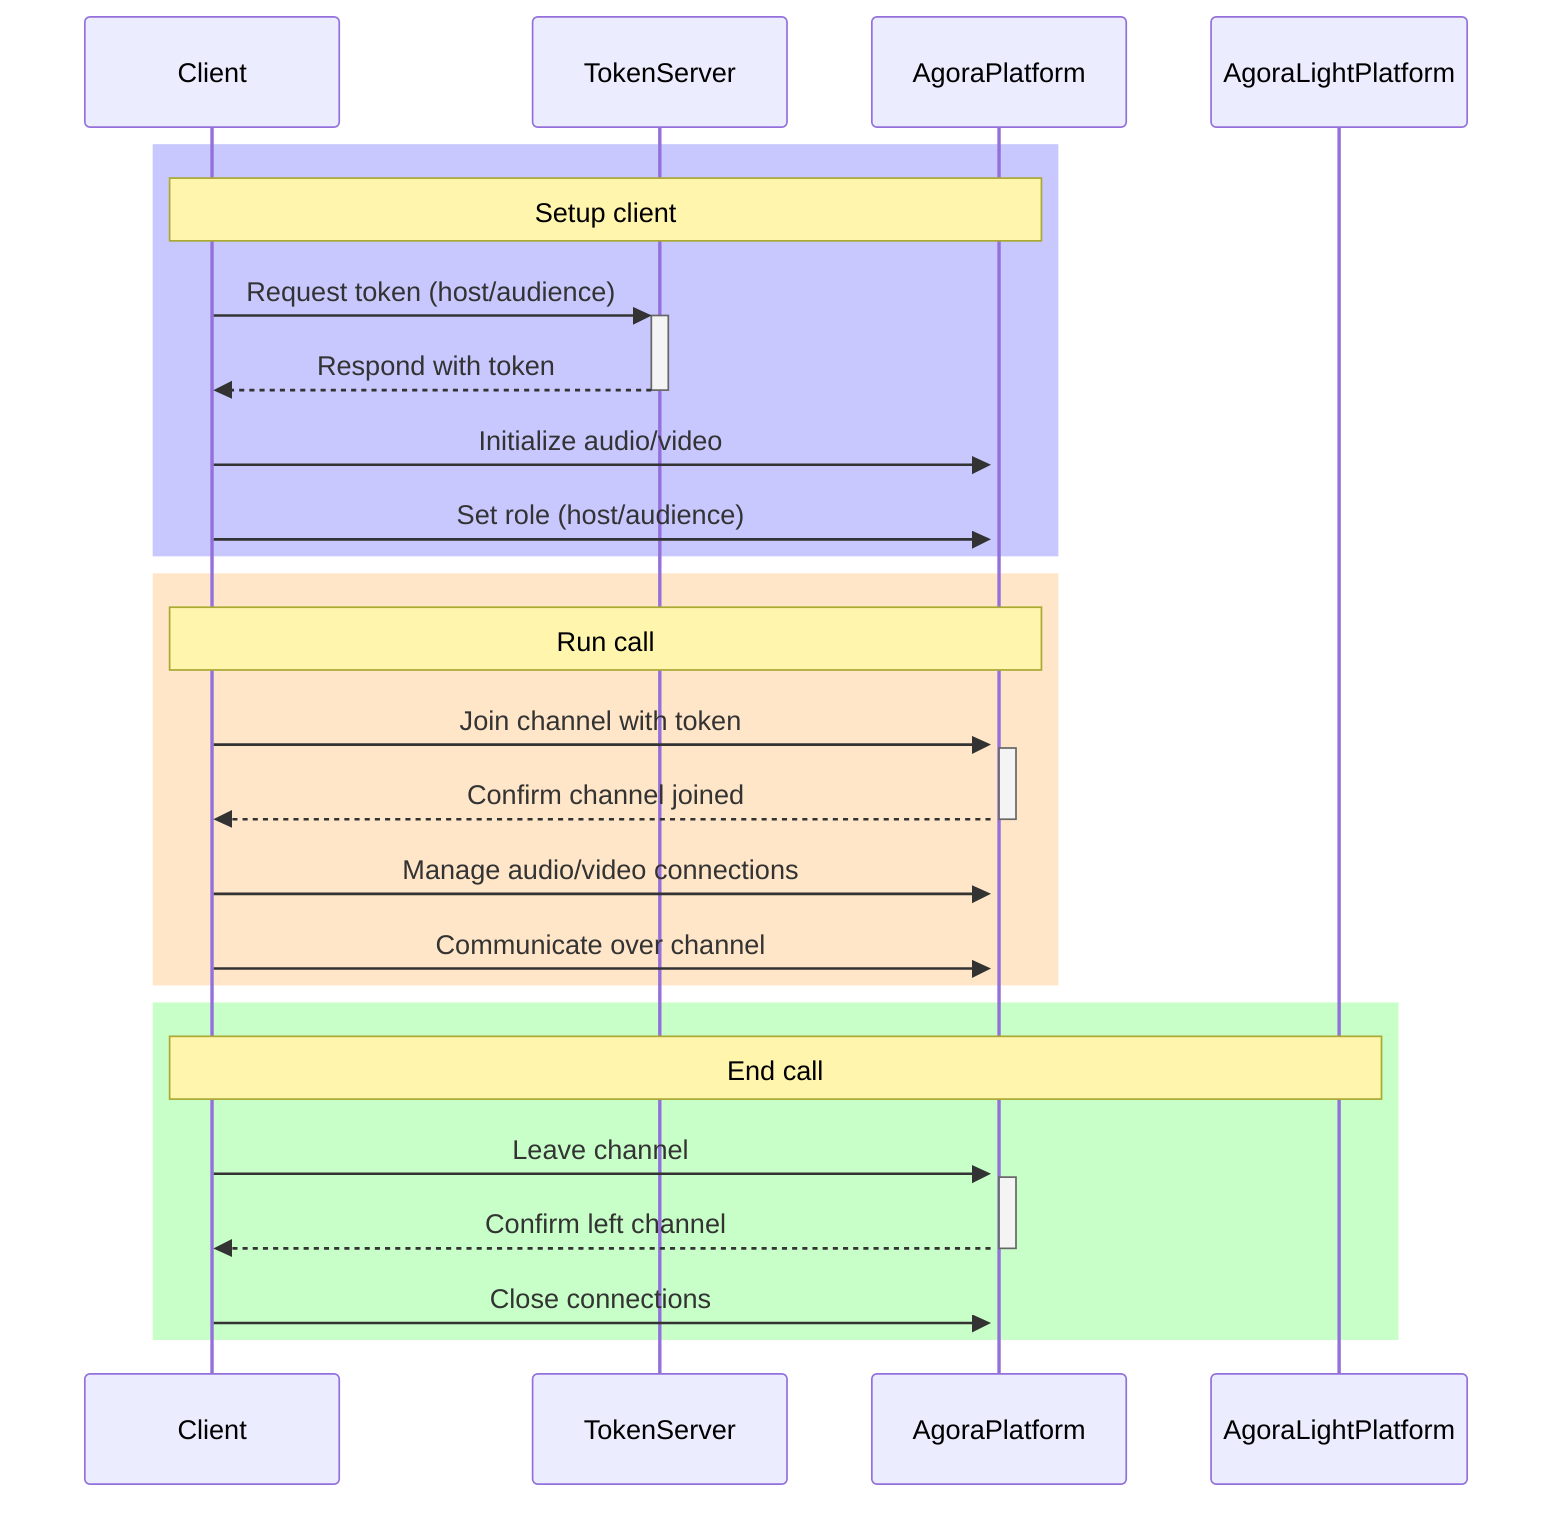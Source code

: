sequenceDiagram
    participant Client
    participant TokenServer
    participant AgoraPlatform

    rect rgb(200, 200, 255)
    note over Client, AgoraPlatform: Setup client
    Client->>+TokenServer: Request token (host/audience)
    TokenServer-->>-Client: Respond with token
    Client->>+AgoraPlatform: Initialize audio/video
    Client->>AgoraPlatform: Set role (host/audience)
    end

    rect rgb(255, 230, 200)
    note over Client, AgoraPlatform: Run call
    Client->>+AgoraPlatform: Join channel with token
    AgoraPlatform-->>-Client: Confirm channel joined
    Client->>AgoraPlatform: Manage audio/video connections
    Client->>AgoraPlatform: Communicate over channel
    end

    rect rgb(200, 255, 200)
    note over Client, AgoraLightPlatform: End call
    Client->>+AgoraPlatform: Leave channel
    AgoraPlatform-->>-Client: Confirm left channel
    Client->>AgoraPlatform: Close connections
    end
